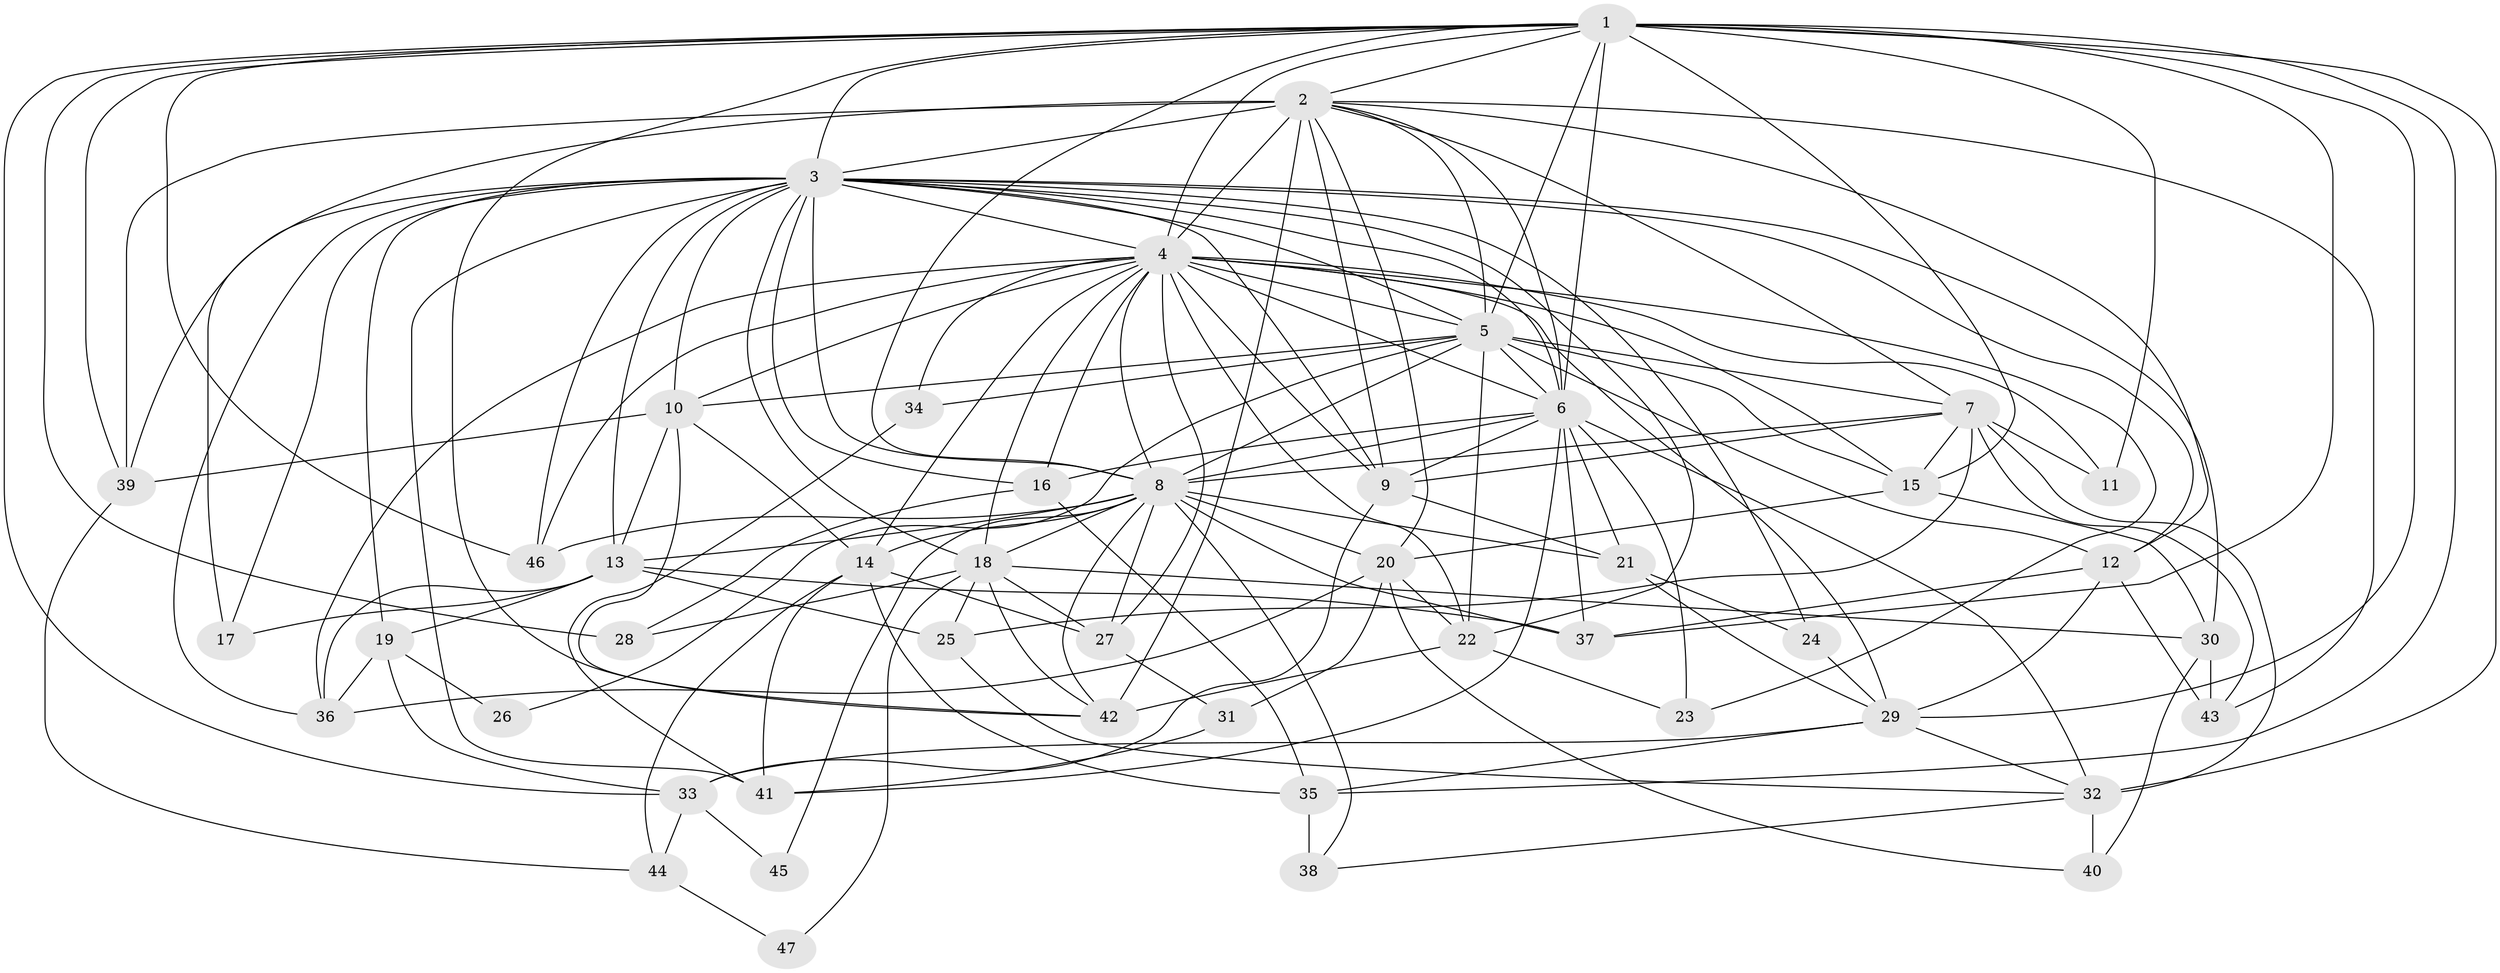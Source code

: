 // original degree distribution, {25: 0.0136986301369863, 20: 0.00684931506849315, 26: 0.00684931506849315, 12: 0.0136986301369863, 17: 0.00684931506849315, 11: 0.00684931506849315, 22: 0.0136986301369863, 39: 0.00684931506849315, 2: 0.5136986301369864, 6: 0.0136986301369863, 5: 0.06164383561643835, 3: 0.1780821917808219, 8: 0.02054794520547945, 7: 0.02054794520547945, 4: 0.1095890410958904, 9: 0.00684931506849315}
// Generated by graph-tools (version 1.1) at 2025/49/03/04/25 22:49:29]
// undirected, 47 vertices, 156 edges
graph export_dot {
  node [color=gray90,style=filled];
  1;
  2;
  3;
  4;
  5;
  6;
  7;
  8;
  9;
  10;
  11;
  12;
  13;
  14;
  15;
  16;
  17;
  18;
  19;
  20;
  21;
  22;
  23;
  24;
  25;
  26;
  27;
  28;
  29;
  30;
  31;
  32;
  33;
  34;
  35;
  36;
  37;
  38;
  39;
  40;
  41;
  42;
  43;
  44;
  45;
  46;
  47;
  1 -- 2 [weight=1.0];
  1 -- 3 [weight=2.0];
  1 -- 4 [weight=2.0];
  1 -- 5 [weight=2.0];
  1 -- 6 [weight=3.0];
  1 -- 8 [weight=1.0];
  1 -- 11 [weight=2.0];
  1 -- 15 [weight=1.0];
  1 -- 28 [weight=2.0];
  1 -- 29 [weight=1.0];
  1 -- 32 [weight=1.0];
  1 -- 33 [weight=1.0];
  1 -- 35 [weight=1.0];
  1 -- 37 [weight=1.0];
  1 -- 39 [weight=1.0];
  1 -- 42 [weight=1.0];
  1 -- 46 [weight=1.0];
  2 -- 3 [weight=2.0];
  2 -- 4 [weight=4.0];
  2 -- 5 [weight=3.0];
  2 -- 6 [weight=2.0];
  2 -- 7 [weight=1.0];
  2 -- 9 [weight=1.0];
  2 -- 12 [weight=1.0];
  2 -- 17 [weight=2.0];
  2 -- 20 [weight=1.0];
  2 -- 39 [weight=1.0];
  2 -- 42 [weight=5.0];
  2 -- 43 [weight=1.0];
  3 -- 4 [weight=8.0];
  3 -- 5 [weight=4.0];
  3 -- 6 [weight=4.0];
  3 -- 8 [weight=13.0];
  3 -- 9 [weight=1.0];
  3 -- 10 [weight=1.0];
  3 -- 12 [weight=1.0];
  3 -- 13 [weight=3.0];
  3 -- 16 [weight=1.0];
  3 -- 17 [weight=1.0];
  3 -- 18 [weight=1.0];
  3 -- 19 [weight=2.0];
  3 -- 22 [weight=1.0];
  3 -- 24 [weight=1.0];
  3 -- 30 [weight=2.0];
  3 -- 36 [weight=1.0];
  3 -- 39 [weight=1.0];
  3 -- 41 [weight=1.0];
  3 -- 46 [weight=1.0];
  4 -- 5 [weight=4.0];
  4 -- 6 [weight=14.0];
  4 -- 8 [weight=1.0];
  4 -- 9 [weight=2.0];
  4 -- 10 [weight=1.0];
  4 -- 11 [weight=1.0];
  4 -- 14 [weight=7.0];
  4 -- 15 [weight=1.0];
  4 -- 16 [weight=1.0];
  4 -- 18 [weight=2.0];
  4 -- 22 [weight=1.0];
  4 -- 23 [weight=1.0];
  4 -- 27 [weight=1.0];
  4 -- 29 [weight=1.0];
  4 -- 34 [weight=2.0];
  4 -- 36 [weight=1.0];
  4 -- 46 [weight=1.0];
  5 -- 6 [weight=4.0];
  5 -- 7 [weight=1.0];
  5 -- 8 [weight=1.0];
  5 -- 10 [weight=1.0];
  5 -- 12 [weight=1.0];
  5 -- 15 [weight=1.0];
  5 -- 22 [weight=1.0];
  5 -- 26 [weight=1.0];
  5 -- 34 [weight=1.0];
  6 -- 8 [weight=2.0];
  6 -- 9 [weight=1.0];
  6 -- 16 [weight=2.0];
  6 -- 21 [weight=1.0];
  6 -- 23 [weight=1.0];
  6 -- 32 [weight=1.0];
  6 -- 37 [weight=4.0];
  6 -- 41 [weight=1.0];
  7 -- 8 [weight=1.0];
  7 -- 9 [weight=1.0];
  7 -- 11 [weight=1.0];
  7 -- 15 [weight=1.0];
  7 -- 25 [weight=3.0];
  7 -- 32 [weight=2.0];
  7 -- 43 [weight=1.0];
  8 -- 13 [weight=1.0];
  8 -- 14 [weight=5.0];
  8 -- 18 [weight=1.0];
  8 -- 20 [weight=1.0];
  8 -- 21 [weight=3.0];
  8 -- 27 [weight=1.0];
  8 -- 37 [weight=1.0];
  8 -- 38 [weight=1.0];
  8 -- 42 [weight=1.0];
  8 -- 45 [weight=1.0];
  8 -- 46 [weight=1.0];
  9 -- 21 [weight=1.0];
  9 -- 33 [weight=1.0];
  10 -- 13 [weight=1.0];
  10 -- 14 [weight=1.0];
  10 -- 39 [weight=1.0];
  10 -- 42 [weight=1.0];
  12 -- 29 [weight=1.0];
  12 -- 37 [weight=1.0];
  12 -- 43 [weight=3.0];
  13 -- 17 [weight=1.0];
  13 -- 19 [weight=1.0];
  13 -- 25 [weight=1.0];
  13 -- 36 [weight=1.0];
  13 -- 37 [weight=1.0];
  14 -- 27 [weight=1.0];
  14 -- 35 [weight=1.0];
  14 -- 41 [weight=2.0];
  14 -- 44 [weight=1.0];
  15 -- 20 [weight=1.0];
  15 -- 30 [weight=1.0];
  16 -- 28 [weight=1.0];
  16 -- 35 [weight=1.0];
  18 -- 25 [weight=1.0];
  18 -- 27 [weight=1.0];
  18 -- 28 [weight=1.0];
  18 -- 30 [weight=1.0];
  18 -- 42 [weight=1.0];
  18 -- 47 [weight=1.0];
  19 -- 26 [weight=1.0];
  19 -- 33 [weight=1.0];
  19 -- 36 [weight=1.0];
  20 -- 22 [weight=1.0];
  20 -- 31 [weight=2.0];
  20 -- 36 [weight=1.0];
  20 -- 40 [weight=1.0];
  21 -- 24 [weight=1.0];
  21 -- 29 [weight=1.0];
  22 -- 23 [weight=1.0];
  22 -- 42 [weight=1.0];
  24 -- 29 [weight=1.0];
  25 -- 32 [weight=1.0];
  27 -- 31 [weight=1.0];
  29 -- 32 [weight=1.0];
  29 -- 33 [weight=1.0];
  29 -- 35 [weight=1.0];
  30 -- 40 [weight=1.0];
  30 -- 43 [weight=1.0];
  31 -- 41 [weight=1.0];
  32 -- 38 [weight=1.0];
  32 -- 40 [weight=1.0];
  33 -- 44 [weight=1.0];
  33 -- 45 [weight=1.0];
  34 -- 41 [weight=1.0];
  35 -- 38 [weight=3.0];
  39 -- 44 [weight=1.0];
  44 -- 47 [weight=1.0];
}
